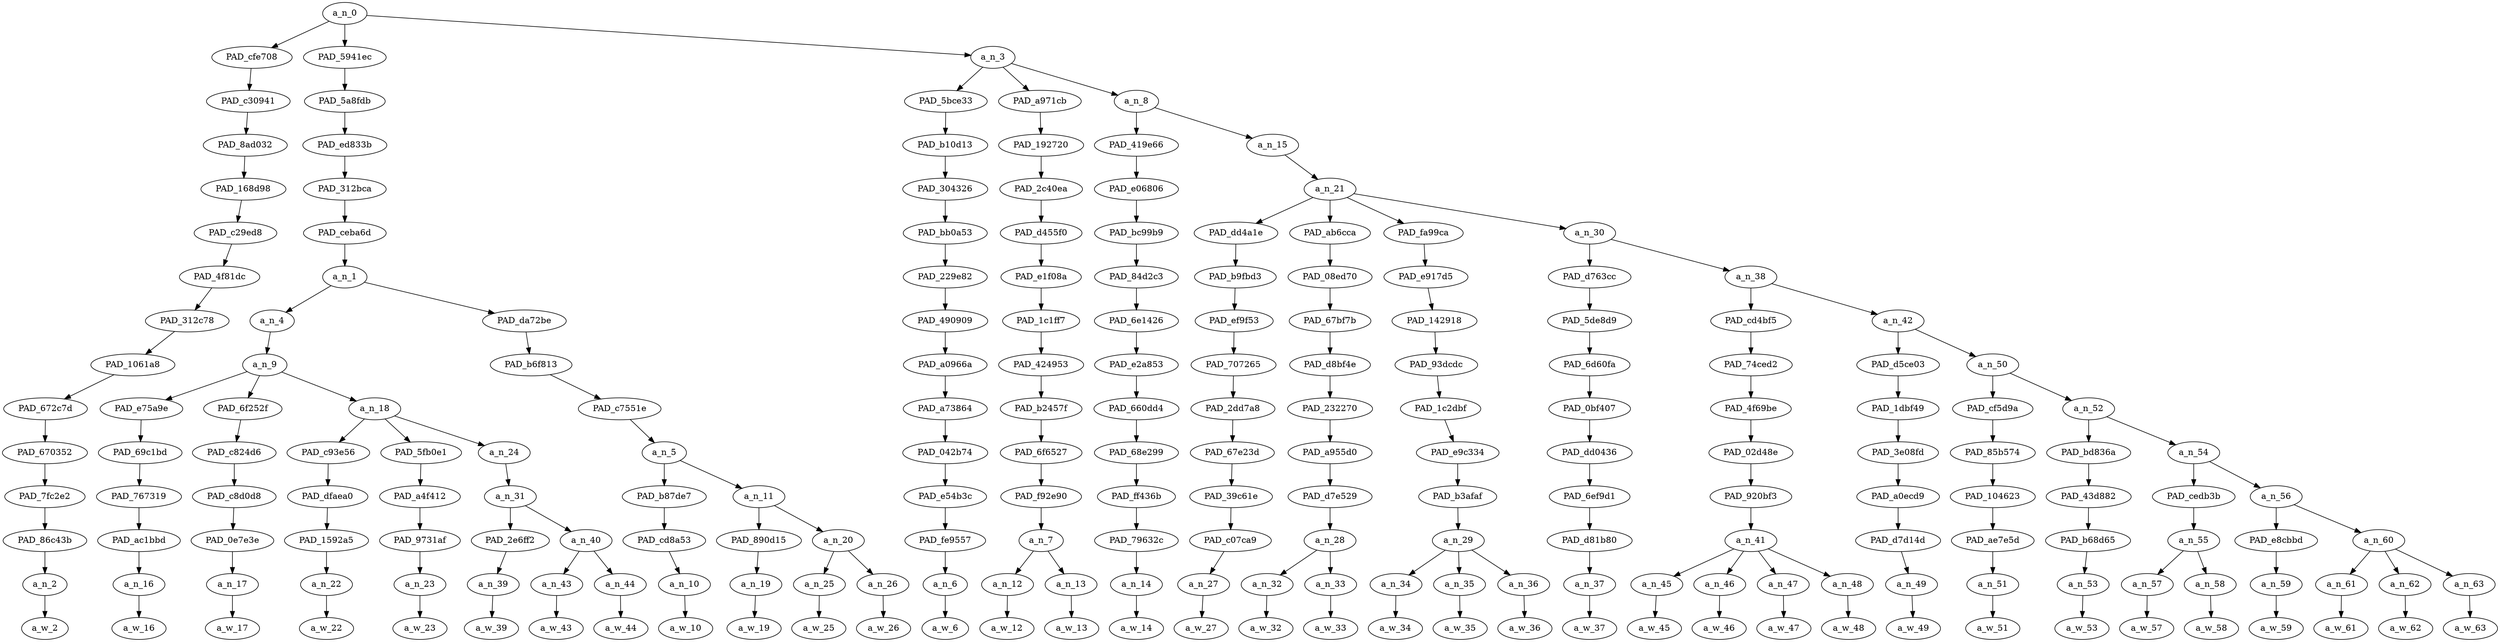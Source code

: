 strict digraph "" {
	a_n_0	[div_dir=1,
		index=0,
		level=14,
		pos="9.960394965277777,14!",
		text_span="[0, 1, 2, 3, 4, 5, 6, 7, 8, 9, 10, 11, 12, 13, 14, 15, 16, 17, 18, 19, 20, 21, 22, 23, 24, 25, 26, 27, 28, 29, 30, 31, 32, 33, 34, \
35]",
		value=1.00000001];
	PAD_cfe708	[div_dir=1,
		index=1,
		level=13,
		pos="11.0,13!",
		text_span="[11]",
		value=0.01516192];
	a_n_0 -> PAD_cfe708;
	PAD_5941ec	[div_dir=1,
		index=0,
		level=13,
		pos="4.645833333333333,13!",
		text_span="[0, 1, 2, 3, 4, 5, 6, 7, 8, 9, 10]",
		value=0.24867951];
	a_n_0 -> PAD_5941ec;
	a_n_3	[div_dir=1,
		index=2,
		level=13,
		pos="14.2353515625,13!",
		text_span="[12, 13, 14, 15, 16, 17, 18, 19, 20, 21, 22, 23, 24, 25, 26, 27, 28, 29, 30, 31, 32, 33, 34, 35]",
		value=0.73560274];
	a_n_0 -> a_n_3;
	PAD_c30941	[div_dir=1,
		index=1,
		level=12,
		pos="11.0,12!",
		text_span="[11]",
		value=0.01516192];
	PAD_cfe708 -> PAD_c30941;
	PAD_8ad032	[div_dir=1,
		index=1,
		level=11,
		pos="11.0,11!",
		text_span="[11]",
		value=0.01516192];
	PAD_c30941 -> PAD_8ad032;
	PAD_168d98	[div_dir=1,
		index=1,
		level=10,
		pos="11.0,10!",
		text_span="[11]",
		value=0.01516192];
	PAD_8ad032 -> PAD_168d98;
	PAD_c29ed8	[div_dir=1,
		index=1,
		level=9,
		pos="11.0,9!",
		text_span="[11]",
		value=0.01516192];
	PAD_168d98 -> PAD_c29ed8;
	PAD_4f81dc	[div_dir=1,
		index=1,
		level=8,
		pos="11.0,8!",
		text_span="[11]",
		value=0.01516192];
	PAD_c29ed8 -> PAD_4f81dc;
	PAD_312c78	[div_dir=1,
		index=2,
		level=7,
		pos="11.0,7!",
		text_span="[11]",
		value=0.01516192];
	PAD_4f81dc -> PAD_312c78;
	PAD_1061a8	[div_dir=1,
		index=2,
		level=6,
		pos="11.0,6!",
		text_span="[11]",
		value=0.01516192];
	PAD_312c78 -> PAD_1061a8;
	PAD_672c7d	[div_dir=1,
		index=4,
		level=5,
		pos="11.0,5!",
		text_span="[11]",
		value=0.01516192];
	PAD_1061a8 -> PAD_672c7d;
	PAD_670352	[div_dir=1,
		index=6,
		level=4,
		pos="11.0,4!",
		text_span="[11]",
		value=0.01516192];
	PAD_672c7d -> PAD_670352;
	PAD_7fc2e2	[div_dir=1,
		index=7,
		level=3,
		pos="11.0,3!",
		text_span="[11]",
		value=0.01516192];
	PAD_670352 -> PAD_7fc2e2;
	PAD_86c43b	[div_dir=1,
		index=9,
		level=2,
		pos="11.0,2!",
		text_span="[11]",
		value=0.01516192];
	PAD_7fc2e2 -> PAD_86c43b;
	a_n_2	[div_dir=1,
		index=11,
		level=1,
		pos="11.0,1!",
		text_span="[11]",
		value=0.01516192];
	PAD_86c43b -> a_n_2;
	a_w_2	[div_dir=0,
		index=11,
		level=0,
		pos="11,0!",
		text_span="[11]",
		value=we];
	a_n_2 -> a_w_2;
	PAD_5a8fdb	[div_dir=1,
		index=0,
		level=12,
		pos="4.645833333333333,12!",
		text_span="[0, 1, 2, 3, 4, 5, 6, 7, 8, 9, 10]",
		value=0.24867951];
	PAD_5941ec -> PAD_5a8fdb;
	PAD_ed833b	[div_dir=1,
		index=0,
		level=11,
		pos="4.645833333333333,11!",
		text_span="[0, 1, 2, 3, 4, 5, 6, 7, 8, 9, 10]",
		value=0.24867951];
	PAD_5a8fdb -> PAD_ed833b;
	PAD_312bca	[div_dir=1,
		index=0,
		level=10,
		pos="4.645833333333333,10!",
		text_span="[0, 1, 2, 3, 4, 5, 6, 7, 8, 9, 10]",
		value=0.24867951];
	PAD_ed833b -> PAD_312bca;
	PAD_ceba6d	[div_dir=1,
		index=0,
		level=9,
		pos="4.645833333333333,9!",
		text_span="[0, 1, 2, 3, 4, 5, 6, 7, 8, 9, 10]",
		value=0.24867951];
	PAD_312bca -> PAD_ceba6d;
	a_n_1	[div_dir=1,
		index=0,
		level=8,
		pos="4.645833333333333,8!",
		text_span="[0, 1, 2, 3, 4, 5, 6, 7, 8, 9, 10]",
		value=0.24867951];
	PAD_ceba6d -> a_n_1;
	a_n_4	[div_dir=1,
		index=0,
		level=7,
		pos="1.4166666666666667,7!",
		text_span="[0, 1, 2, 3, 4, 5, 6]",
		value=0.13239077];
	a_n_1 -> a_n_4;
	PAD_da72be	[div_dir=1,
		index=1,
		level=7,
		pos="7.875,7!",
		text_span="[7, 8, 9, 10]",
		value=0.11609792];
	a_n_1 -> PAD_da72be;
	a_n_9	[div_dir=1,
		index=0,
		level=6,
		pos="1.4166666666666667,6!",
		text_span="[0, 1, 2, 3, 4, 5, 6]",
		value=0.13220376];
	a_n_4 -> a_n_9;
	PAD_e75a9e	[div_dir=1,
		index=0,
		level=5,
		pos="0.0,5!",
		text_span="[0]",
		value=0.02013446];
	a_n_9 -> PAD_e75a9e;
	PAD_6f252f	[div_dir=-1,
		index=1,
		level=5,
		pos="1.0,5!",
		text_span="[1]",
		value=0.01583944];
	a_n_9 -> PAD_6f252f;
	a_n_18	[div_dir=1,
		index=2,
		level=5,
		pos="3.25,5!",
		text_span="[2, 3, 4, 5, 6]",
		value=0.09604285];
	a_n_9 -> a_n_18;
	PAD_69c1bd	[div_dir=1,
		index=0,
		level=4,
		pos="0.0,4!",
		text_span="[0]",
		value=0.02013446];
	PAD_e75a9e -> PAD_69c1bd;
	PAD_767319	[div_dir=1,
		index=0,
		level=3,
		pos="0.0,3!",
		text_span="[0]",
		value=0.02013446];
	PAD_69c1bd -> PAD_767319;
	PAD_ac1bbd	[div_dir=1,
		index=0,
		level=2,
		pos="0.0,2!",
		text_span="[0]",
		value=0.02013446];
	PAD_767319 -> PAD_ac1bbd;
	a_n_16	[div_dir=1,
		index=0,
		level=1,
		pos="0.0,1!",
		text_span="[0]",
		value=0.02013446];
	PAD_ac1bbd -> a_n_16;
	a_w_16	[div_dir=0,
		index=0,
		level=0,
		pos="0,0!",
		text_span="[0]",
		value=do];
	a_n_16 -> a_w_16;
	PAD_c824d6	[div_dir=-1,
		index=1,
		level=4,
		pos="1.0,4!",
		text_span="[1]",
		value=0.01583944];
	PAD_6f252f -> PAD_c824d6;
	PAD_c8d0d8	[div_dir=-1,
		index=1,
		level=3,
		pos="1.0,3!",
		text_span="[1]",
		value=0.01583944];
	PAD_c824d6 -> PAD_c8d0d8;
	PAD_0e7e3e	[div_dir=-1,
		index=1,
		level=2,
		pos="1.0,2!",
		text_span="[1]",
		value=0.01583944];
	PAD_c8d0d8 -> PAD_0e7e3e;
	a_n_17	[div_dir=-1,
		index=1,
		level=1,
		pos="1.0,1!",
		text_span="[1]",
		value=0.01583944];
	PAD_0e7e3e -> a_n_17;
	a_w_17	[div_dir=0,
		index=1,
		level=0,
		pos="1,0!",
		text_span="[1]",
		value=not];
	a_n_17 -> a_w_17;
	PAD_c93e56	[div_dir=1,
		index=2,
		level=4,
		pos="2.0,4!",
		text_span="[2]",
		value=0.01998690];
	a_n_18 -> PAD_c93e56;
	PAD_5fb0e1	[div_dir=1,
		index=3,
		level=4,
		pos="3.0,4!",
		text_span="[3]",
		value=0.02344380];
	a_n_18 -> PAD_5fb0e1;
	a_n_24	[div_dir=1,
		index=4,
		level=4,
		pos="4.75,4!",
		text_span="[4, 5, 6]",
		value=0.05246016];
	a_n_18 -> a_n_24;
	PAD_dfaea0	[div_dir=1,
		index=2,
		level=3,
		pos="2.0,3!",
		text_span="[2]",
		value=0.01998690];
	PAD_c93e56 -> PAD_dfaea0;
	PAD_1592a5	[div_dir=1,
		index=2,
		level=2,
		pos="2.0,2!",
		text_span="[2]",
		value=0.01998690];
	PAD_dfaea0 -> PAD_1592a5;
	a_n_22	[div_dir=1,
		index=2,
		level=1,
		pos="2.0,1!",
		text_span="[2]",
		value=0.01998690];
	PAD_1592a5 -> a_n_22;
	a_w_22	[div_dir=0,
		index=2,
		level=0,
		pos="2,0!",
		text_span="[2]",
		value=worry];
	a_n_22 -> a_w_22;
	PAD_a4f412	[div_dir=1,
		index=3,
		level=3,
		pos="3.0,3!",
		text_span="[3]",
		value=0.02344380];
	PAD_5fb0e1 -> PAD_a4f412;
	PAD_9731af	[div_dir=1,
		index=3,
		level=2,
		pos="3.0,2!",
		text_span="[3]",
		value=0.02344380];
	PAD_a4f412 -> PAD_9731af;
	a_n_23	[div_dir=1,
		index=3,
		level=1,
		pos="3.0,1!",
		text_span="[3]",
		value=0.02344380];
	PAD_9731af -> a_n_23;
	a_w_23	[div_dir=0,
		index=3,
		level=0,
		pos="3,0!",
		text_span="[3]",
		value=uk];
	a_n_23 -> a_w_23;
	a_n_31	[div_dir=1,
		index=4,
		level=3,
		pos="4.75,3!",
		text_span="[4, 5, 6]",
		value=0.05240372];
	a_n_24 -> a_n_31;
	PAD_2e6ff2	[div_dir=1,
		index=4,
		level=2,
		pos="4.0,2!",
		text_span="[4]",
		value=0.01744494];
	a_n_31 -> PAD_2e6ff2;
	a_n_40	[div_dir=1,
		index=5,
		level=2,
		pos="5.5,2!",
		text_span="[5, 6]",
		value=0.03490234];
	a_n_31 -> a_n_40;
	a_n_39	[div_dir=1,
		index=4,
		level=1,
		pos="4.0,1!",
		text_span="[4]",
		value=0.01744494];
	PAD_2e6ff2 -> a_n_39;
	a_w_39	[div_dir=0,
		index=4,
		level=0,
		pos="4,0!",
		text_span="[4]",
		value=you];
	a_n_39 -> a_w_39;
	a_n_43	[div_dir=-1,
		index=5,
		level=1,
		pos="5.0,1!",
		text_span="[5]",
		value=0.01825889];
	a_n_40 -> a_n_43;
	a_n_44	[div_dir=1,
		index=6,
		level=1,
		pos="6.0,1!",
		text_span="[6]",
		value=0.01663163];
	a_n_40 -> a_n_44;
	a_w_43	[div_dir=0,
		index=5,
		level=0,
		pos="5,0!",
		text_span="[5]",
		value=worked];
	a_n_43 -> a_w_43;
	a_w_44	[div_dir=0,
		index=6,
		level=0,
		pos="6,0!",
		text_span="[6]",
		value=hard];
	a_n_44 -> a_w_44;
	PAD_b6f813	[div_dir=1,
		index=1,
		level=6,
		pos="7.875,6!",
		text_span="[7, 8, 9, 10]",
		value=0.11609792];
	PAD_da72be -> PAD_b6f813;
	PAD_c7551e	[div_dir=1,
		index=3,
		level=5,
		pos="7.875,5!",
		text_span="[7, 8, 9, 10]",
		value=0.11609792];
	PAD_b6f813 -> PAD_c7551e;
	a_n_5	[div_dir=1,
		index=5,
		level=4,
		pos="7.875,4!",
		text_span="[7, 8, 9, 10]",
		value=0.11609792];
	PAD_c7551e -> a_n_5;
	PAD_b87de7	[div_dir=-1,
		index=5,
		level=3,
		pos="7.0,3!",
		text_span="[7]",
		value=0.01549844];
	a_n_5 -> PAD_b87de7;
	a_n_11	[div_dir=1,
		index=6,
		level=3,
		pos="8.75,3!",
		text_span="[8, 9, 10]",
		value=0.10051988];
	a_n_5 -> a_n_11;
	PAD_cd8a53	[div_dir=-1,
		index=6,
		level=2,
		pos="7.0,2!",
		text_span="[7]",
		value=0.01549844];
	PAD_b87de7 -> PAD_cd8a53;
	a_n_10	[div_dir=-1,
		index=7,
		level=1,
		pos="7.0,1!",
		text_span="[7]",
		value=0.01549844];
	PAD_cd8a53 -> a_n_10;
	a_w_10	[div_dir=0,
		index=7,
		level=0,
		pos="7,0!",
		text_span="[7]",
		value=cannot];
	a_n_10 -> a_w_10;
	PAD_890d15	[div_dir=1,
		index=7,
		level=2,
		pos="8.0,2!",
		text_span="[8]",
		value=0.01685173];
	a_n_11 -> PAD_890d15;
	a_n_20	[div_dir=1,
		index=8,
		level=2,
		pos="9.5,2!",
		text_span="[9, 10]",
		value=0.08355822];
	a_n_11 -> a_n_20;
	a_n_19	[div_dir=1,
		index=8,
		level=1,
		pos="8.0,1!",
		text_span="[8]",
		value=0.01685173];
	PAD_890d15 -> a_n_19;
	a_w_19	[div_dir=0,
		index=8,
		level=0,
		pos="8,0!",
		text_span="[8]",
		value=afford];
	a_n_19 -> a_w_19;
	a_n_25	[div_dir=1,
		index=9,
		level=1,
		pos="9.0,1!",
		text_span="[9]",
		value=0.06178222];
	a_n_20 -> a_n_25;
	a_n_26	[div_dir=1,
		index=10,
		level=1,
		pos="10.0,1!",
		text_span="[10]",
		value=0.02167980];
	a_n_20 -> a_n_26;
	a_w_25	[div_dir=0,
		index=9,
		level=0,
		pos="9,0!",
		text_span="[9]",
		value=carehome];
	a_n_25 -> a_w_25;
	a_w_26	[div_dir=0,
		index=10,
		level=0,
		pos="10,0!",
		text_span="[10]",
		value=fees];
	a_n_26 -> a_w_26;
	PAD_5bce33	[div_dir=1,
		index=2,
		level=12,
		pos="12.0,12!",
		text_span="[12]",
		value=0.01462124];
	a_n_3 -> PAD_5bce33;
	PAD_a971cb	[div_dir=1,
		index=3,
		level=12,
		pos="13.5,12!",
		text_span="[13, 14]",
		value=0.03776766];
	a_n_3 -> PAD_a971cb;
	a_n_8	[div_dir=1,
		index=4,
		level=12,
		pos="17.2060546875,12!",
		text_span="[15, 16, 17, 18, 19, 20, 21, 22, 23, 24, 25, 26, 27, 28, 29, 30, 31, 32, 33, 34, 35]",
		value=0.68267706];
	a_n_3 -> a_n_8;
	PAD_b10d13	[div_dir=1,
		index=2,
		level=11,
		pos="12.0,11!",
		text_span="[12]",
		value=0.01462124];
	PAD_5bce33 -> PAD_b10d13;
	PAD_304326	[div_dir=1,
		index=2,
		level=10,
		pos="12.0,10!",
		text_span="[12]",
		value=0.01462124];
	PAD_b10d13 -> PAD_304326;
	PAD_bb0a53	[div_dir=1,
		index=2,
		level=9,
		pos="12.0,9!",
		text_span="[12]",
		value=0.01462124];
	PAD_304326 -> PAD_bb0a53;
	PAD_229e82	[div_dir=1,
		index=2,
		level=8,
		pos="12.0,8!",
		text_span="[12]",
		value=0.01462124];
	PAD_bb0a53 -> PAD_229e82;
	PAD_490909	[div_dir=1,
		index=3,
		level=7,
		pos="12.0,7!",
		text_span="[12]",
		value=0.01462124];
	PAD_229e82 -> PAD_490909;
	PAD_a0966a	[div_dir=1,
		index=3,
		level=6,
		pos="12.0,6!",
		text_span="[12]",
		value=0.01462124];
	PAD_490909 -> PAD_a0966a;
	PAD_a73864	[div_dir=1,
		index=5,
		level=5,
		pos="12.0,5!",
		text_span="[12]",
		value=0.01462124];
	PAD_a0966a -> PAD_a73864;
	PAD_042b74	[div_dir=1,
		index=7,
		level=4,
		pos="12.0,4!",
		text_span="[12]",
		value=0.01462124];
	PAD_a73864 -> PAD_042b74;
	PAD_e54b3c	[div_dir=1,
		index=8,
		level=3,
		pos="12.0,3!",
		text_span="[12]",
		value=0.01462124];
	PAD_042b74 -> PAD_e54b3c;
	PAD_fe9557	[div_dir=1,
		index=10,
		level=2,
		pos="12.0,2!",
		text_span="[12]",
		value=0.01462124];
	PAD_e54b3c -> PAD_fe9557;
	a_n_6	[div_dir=1,
		index=12,
		level=1,
		pos="12.0,1!",
		text_span="[12]",
		value=0.01462124];
	PAD_fe9557 -> a_n_6;
	a_w_6	[div_dir=0,
		index=12,
		level=0,
		pos="12,0!",
		text_span="[12]",
		value=take];
	a_n_6 -> a_w_6;
	PAD_192720	[div_dir=1,
		index=3,
		level=11,
		pos="13.5,11!",
		text_span="[13, 14]",
		value=0.03776766];
	PAD_a971cb -> PAD_192720;
	PAD_2c40ea	[div_dir=1,
		index=3,
		level=10,
		pos="13.5,10!",
		text_span="[13, 14]",
		value=0.03776766];
	PAD_192720 -> PAD_2c40ea;
	PAD_d455f0	[div_dir=1,
		index=3,
		level=9,
		pos="13.5,9!",
		text_span="[13, 14]",
		value=0.03776766];
	PAD_2c40ea -> PAD_d455f0;
	PAD_e1f08a	[div_dir=1,
		index=3,
		level=8,
		pos="13.5,8!",
		text_span="[13, 14]",
		value=0.03776766];
	PAD_d455f0 -> PAD_e1f08a;
	PAD_1c1ff7	[div_dir=1,
		index=4,
		level=7,
		pos="13.5,7!",
		text_span="[13, 14]",
		value=0.03776766];
	PAD_e1f08a -> PAD_1c1ff7;
	PAD_424953	[div_dir=1,
		index=4,
		level=6,
		pos="13.5,6!",
		text_span="[13, 14]",
		value=0.03776766];
	PAD_1c1ff7 -> PAD_424953;
	PAD_b2457f	[div_dir=1,
		index=6,
		level=5,
		pos="13.5,5!",
		text_span="[13, 14]",
		value=0.03776766];
	PAD_424953 -> PAD_b2457f;
	PAD_6f6527	[div_dir=1,
		index=8,
		level=4,
		pos="13.5,4!",
		text_span="[13, 14]",
		value=0.03776766];
	PAD_b2457f -> PAD_6f6527;
	PAD_f92e90	[div_dir=1,
		index=9,
		level=3,
		pos="13.5,3!",
		text_span="[13, 14]",
		value=0.03776766];
	PAD_6f6527 -> PAD_f92e90;
	a_n_7	[div_dir=1,
		index=11,
		level=2,
		pos="13.5,2!",
		text_span="[13, 14]",
		value=0.03776766];
	PAD_f92e90 -> a_n_7;
	a_n_12	[div_dir=1,
		index=13,
		level=1,
		pos="13.0,1!",
		text_span="[13]",
		value=0.01543331];
	a_n_7 -> a_n_12;
	a_n_13	[div_dir=1,
		index=14,
		level=1,
		pos="14.0,1!",
		text_span="[14]",
		value=0.02227560];
	a_n_7 -> a_n_13;
	a_w_12	[div_dir=0,
		index=13,
		level=0,
		pos="13,0!",
		text_span="[13]",
		value=your];
	a_n_12 -> a_w_12;
	a_w_13	[div_dir=0,
		index=14,
		level=0,
		pos="14,0!",
		text_span="[14]",
		value=house];
	a_n_13 -> a_w_13;
	PAD_419e66	[div_dir=1,
		index=4,
		level=11,
		pos="15.0,11!",
		text_span="[15]",
		value=0.01765181];
	a_n_8 -> PAD_419e66;
	a_n_15	[div_dir=1,
		index=5,
		level=11,
		pos="19.412109375,11!",
		text_span="[16, 17, 18, 19, 20, 21, 22, 23, 24, 25, 26, 27, 28, 29, 30, 31, 32, 33, 34, 35]",
		value=0.66448124];
	a_n_8 -> a_n_15;
	PAD_e06806	[div_dir=1,
		index=4,
		level=10,
		pos="15.0,10!",
		text_span="[15]",
		value=0.01765181];
	PAD_419e66 -> PAD_e06806;
	PAD_bc99b9	[div_dir=1,
		index=4,
		level=9,
		pos="15.0,9!",
		text_span="[15]",
		value=0.01765181];
	PAD_e06806 -> PAD_bc99b9;
	PAD_84d2c3	[div_dir=1,
		index=4,
		level=8,
		pos="15.0,8!",
		text_span="[15]",
		value=0.01765181];
	PAD_bc99b9 -> PAD_84d2c3;
	PAD_6e1426	[div_dir=1,
		index=5,
		level=7,
		pos="15.0,7!",
		text_span="[15]",
		value=0.01765181];
	PAD_84d2c3 -> PAD_6e1426;
	PAD_e2a853	[div_dir=1,
		index=5,
		level=6,
		pos="15.0,6!",
		text_span="[15]",
		value=0.01765181];
	PAD_6e1426 -> PAD_e2a853;
	PAD_660dd4	[div_dir=1,
		index=7,
		level=5,
		pos="15.0,5!",
		text_span="[15]",
		value=0.01765181];
	PAD_e2a853 -> PAD_660dd4;
	PAD_68e299	[div_dir=1,
		index=9,
		level=4,
		pos="15.0,4!",
		text_span="[15]",
		value=0.01765181];
	PAD_660dd4 -> PAD_68e299;
	PAD_ff436b	[div_dir=1,
		index=10,
		level=3,
		pos="15.0,3!",
		text_span="[15]",
		value=0.01765181];
	PAD_68e299 -> PAD_ff436b;
	PAD_79632c	[div_dir=1,
		index=12,
		level=2,
		pos="15.0,2!",
		text_span="[15]",
		value=0.01765181];
	PAD_ff436b -> PAD_79632c;
	a_n_14	[div_dir=1,
		index=15,
		level=1,
		pos="15.0,1!",
		text_span="[15]",
		value=0.01765181];
	PAD_79632c -> a_n_14;
	a_w_14	[div_dir=0,
		index=15,
		level=0,
		pos="15,0!",
		text_span="[15]",
		value=oh];
	a_n_14 -> a_w_14;
	a_n_21	[div_dir=1,
		index=5,
		level=10,
		pos="19.412109375,10!",
		text_span="[16, 17, 18, 19, 20, 21, 22, 23, 24, 25, 26, 27, 28, 29, 30, 31, 32, 33, 34, 35]",
		value=0.66392808];
	a_n_15 -> a_n_21;
	PAD_dd4a1e	[div_dir=1,
		index=5,
		level=9,
		pos="16.0,9!",
		text_span="[16]",
		value=0.01805106];
	a_n_21 -> PAD_dd4a1e;
	PAD_ab6cca	[div_dir=-1,
		index=6,
		level=9,
		pos="17.5,9!",
		text_span="[17, 18]",
		value=0.03969747];
	a_n_21 -> PAD_ab6cca;
	PAD_fa99ca	[div_dir=1,
		index=7,
		level=9,
		pos="20.0,9!",
		text_span="[19, 20, 21]",
		value=0.28974727];
	a_n_21 -> PAD_fa99ca;
	a_n_30	[div_dir=1,
		index=8,
		level=9,
		pos="24.1484375,9!",
		text_span="[22, 23, 24, 25, 26, 27, 28, 29, 30, 31, 32, 33, 34, 35]",
		value=0.31587911];
	a_n_21 -> a_n_30;
	PAD_b9fbd3	[div_dir=1,
		index=5,
		level=8,
		pos="16.0,8!",
		text_span="[16]",
		value=0.01805106];
	PAD_dd4a1e -> PAD_b9fbd3;
	PAD_ef9f53	[div_dir=1,
		index=6,
		level=7,
		pos="16.0,7!",
		text_span="[16]",
		value=0.01805106];
	PAD_b9fbd3 -> PAD_ef9f53;
	PAD_707265	[div_dir=1,
		index=6,
		level=6,
		pos="16.0,6!",
		text_span="[16]",
		value=0.01805106];
	PAD_ef9f53 -> PAD_707265;
	PAD_2dd7a8	[div_dir=1,
		index=8,
		level=5,
		pos="16.0,5!",
		text_span="[16]",
		value=0.01805106];
	PAD_707265 -> PAD_2dd7a8;
	PAD_67e23d	[div_dir=1,
		index=10,
		level=4,
		pos="16.0,4!",
		text_span="[16]",
		value=0.01805106];
	PAD_2dd7a8 -> PAD_67e23d;
	PAD_39c61e	[div_dir=1,
		index=11,
		level=3,
		pos="16.0,3!",
		text_span="[16]",
		value=0.01805106];
	PAD_67e23d -> PAD_39c61e;
	PAD_c07ca9	[div_dir=1,
		index=13,
		level=2,
		pos="16.0,2!",
		text_span="[16]",
		value=0.01805106];
	PAD_39c61e -> PAD_c07ca9;
	a_n_27	[div_dir=1,
		index=16,
		level=1,
		pos="16.0,1!",
		text_span="[16]",
		value=0.01805106];
	PAD_c07ca9 -> a_n_27;
	a_w_27	[div_dir=0,
		index=16,
		level=0,
		pos="16,0!",
		text_span="[16]",
		value=look];
	a_n_27 -> a_w_27;
	PAD_08ed70	[div_dir=-1,
		index=6,
		level=8,
		pos="17.5,8!",
		text_span="[17, 18]",
		value=0.03969747];
	PAD_ab6cca -> PAD_08ed70;
	PAD_67bf7b	[div_dir=-1,
		index=7,
		level=7,
		pos="17.5,7!",
		text_span="[17, 18]",
		value=0.03969747];
	PAD_08ed70 -> PAD_67bf7b;
	PAD_d8bf4e	[div_dir=-1,
		index=7,
		level=6,
		pos="17.5,6!",
		text_span="[17, 18]",
		value=0.03969747];
	PAD_67bf7b -> PAD_d8bf4e;
	PAD_232270	[div_dir=-1,
		index=9,
		level=5,
		pos="17.5,5!",
		text_span="[17, 18]",
		value=0.03969747];
	PAD_d8bf4e -> PAD_232270;
	PAD_a955d0	[div_dir=-1,
		index=11,
		level=4,
		pos="17.5,4!",
		text_span="[17, 18]",
		value=0.03969747];
	PAD_232270 -> PAD_a955d0;
	PAD_d7e529	[div_dir=-1,
		index=12,
		level=3,
		pos="17.5,3!",
		text_span="[17, 18]",
		value=0.03969747];
	PAD_a955d0 -> PAD_d7e529;
	a_n_28	[div_dir=-1,
		index=14,
		level=2,
		pos="17.5,2!",
		text_span="[17, 18]",
		value=0.03969747];
	PAD_d7e529 -> a_n_28;
	a_n_32	[div_dir=-1,
		index=17,
		level=1,
		pos="17.0,1!",
		text_span="[17]",
		value=0.01720103];
	a_n_28 -> a_n_32;
	a_n_33	[div_dir=-1,
		index=18,
		level=1,
		pos="18.0,1!",
		text_span="[18]",
		value=0.02246225];
	a_n_28 -> a_n_33;
	a_w_32	[div_dir=0,
		index=17,
		level=0,
		pos="17,0!",
		text_span="[17]",
		value=in];
	a_n_32 -> a_w_32;
	a_w_33	[div_dir=0,
		index=18,
		level=0,
		pos="18,0!",
		text_span="[18]",
		value=london];
	a_n_33 -> a_w_33;
	PAD_e917d5	[div_dir=1,
		index=7,
		level=8,
		pos="20.0,8!",
		text_span="[19, 20, 21]",
		value=0.28974727];
	PAD_fa99ca -> PAD_e917d5;
	PAD_142918	[div_dir=1,
		index=8,
		level=7,
		pos="20.0,7!",
		text_span="[19, 20, 21]",
		value=0.28974727];
	PAD_e917d5 -> PAD_142918;
	PAD_93dcdc	[div_dir=1,
		index=8,
		level=6,
		pos="20.0,6!",
		text_span="[19, 20, 21]",
		value=0.28974727];
	PAD_142918 -> PAD_93dcdc;
	PAD_1c2dbf	[div_dir=1,
		index=10,
		level=5,
		pos="20.0,5!",
		text_span="[19, 20, 21]",
		value=0.28974727];
	PAD_93dcdc -> PAD_1c2dbf;
	PAD_e9c334	[div_dir=1,
		index=12,
		level=4,
		pos="20.0,4!",
		text_span="[19, 20, 21]",
		value=0.28974727];
	PAD_1c2dbf -> PAD_e9c334;
	PAD_b3afaf	[div_dir=1,
		index=13,
		level=3,
		pos="20.0,3!",
		text_span="[19, 20, 21]",
		value=0.28974727];
	PAD_e9c334 -> PAD_b3afaf;
	a_n_29	[div_dir=1,
		index=15,
		level=2,
		pos="20.0,2!",
		text_span="[19, 20, 21]",
		value=0.28974727];
	PAD_b3afaf -> a_n_29;
	a_n_34	[div_dir=1,
		index=19,
		level=1,
		pos="19.0,1!",
		text_span="[19]",
		value=0.02688348];
	a_n_29 -> a_n_34;
	a_n_35	[div_dir=1,
		index=20,
		level=1,
		pos="20.0,1!",
		text_span="[20]",
		value=0.23067607];
	a_n_29 -> a_n_35;
	a_n_36	[div_dir=1,
		index=21,
		level=1,
		pos="21.0,1!",
		text_span="[21]",
		value=0.03131378];
	a_n_29 -> a_n_36;
	a_w_34	[div_dir=0,
		index=19,
		level=0,
		pos="19,0!",
		text_span="[19]",
		value=another];
	a_n_34 -> a_w_34;
	a_w_35	[div_dir=0,
		index=20,
		level=0,
		pos="20,0!",
		text_span="[20]",
		value=muzzie];
	a_n_35 -> a_w_35;
	a_w_36	[div_dir=0,
		index=21,
		level=0,
		pos="21,0!",
		text_span="[21]",
		value=family];
	a_n_36 -> a_w_36;
	PAD_d763cc	[div_dir=-1,
		index=8,
		level=8,
		pos="22.0,8!",
		text_span="[22]",
		value=0.01854055];
	a_n_30 -> PAD_d763cc;
	a_n_38	[div_dir=1,
		index=9,
		level=8,
		pos="26.296875,8!",
		text_span="[23, 24, 25, 26, 27, 28, 29, 30, 31, 32, 33, 34, 35]",
		value=0.29716642];
	a_n_30 -> a_n_38;
	PAD_5de8d9	[div_dir=-1,
		index=9,
		level=7,
		pos="22.0,7!",
		text_span="[22]",
		value=0.01854055];
	PAD_d763cc -> PAD_5de8d9;
	PAD_6d60fa	[div_dir=-1,
		index=9,
		level=6,
		pos="22.0,6!",
		text_span="[22]",
		value=0.01854055];
	PAD_5de8d9 -> PAD_6d60fa;
	PAD_0bf407	[div_dir=-1,
		index=11,
		level=5,
		pos="22.0,5!",
		text_span="[22]",
		value=0.01854055];
	PAD_6d60fa -> PAD_0bf407;
	PAD_dd0436	[div_dir=-1,
		index=13,
		level=4,
		pos="22.0,4!",
		text_span="[22]",
		value=0.01854055];
	PAD_0bf407 -> PAD_dd0436;
	PAD_6ef9d1	[div_dir=-1,
		index=14,
		level=3,
		pos="22.0,3!",
		text_span="[22]",
		value=0.01854055];
	PAD_dd0436 -> PAD_6ef9d1;
	PAD_d81b80	[div_dir=-1,
		index=16,
		level=2,
		pos="22.0,2!",
		text_span="[22]",
		value=0.01854055];
	PAD_6ef9d1 -> PAD_d81b80;
	a_n_37	[div_dir=-1,
		index=22,
		level=1,
		pos="22.0,1!",
		text_span="[22]",
		value=0.01854055];
	PAD_d81b80 -> a_n_37;
	a_w_37	[div_dir=0,
		index=22,
		level=0,
		pos="22,0!",
		text_span="[22]",
		value=in1];
	a_n_37 -> a_w_37;
	PAD_cd4bf5	[div_dir=1,
		index=10,
		level=7,
		pos="24.5,7!",
		text_span="[23, 24, 25, 26]",
		value=0.07490560];
	a_n_38 -> PAD_cd4bf5;
	a_n_42	[div_dir=1,
		index=11,
		level=7,
		pos="28.09375,7!",
		text_span="[27, 28, 29, 30, 31, 32, 33, 34, 35]",
		value=0.22207775];
	a_n_38 -> a_n_42;
	PAD_74ced2	[div_dir=1,
		index=10,
		level=6,
		pos="24.5,6!",
		text_span="[23, 24, 25, 26]",
		value=0.07490560];
	PAD_cd4bf5 -> PAD_74ced2;
	PAD_4f69be	[div_dir=1,
		index=12,
		level=5,
		pos="24.5,5!",
		text_span="[23, 24, 25, 26]",
		value=0.07490560];
	PAD_74ced2 -> PAD_4f69be;
	PAD_02d48e	[div_dir=1,
		index=14,
		level=4,
		pos="24.5,4!",
		text_span="[23, 24, 25, 26]",
		value=0.07490560];
	PAD_4f69be -> PAD_02d48e;
	PAD_920bf3	[div_dir=1,
		index=15,
		level=3,
		pos="24.5,3!",
		text_span="[23, 24, 25, 26]",
		value=0.07490560];
	PAD_02d48e -> PAD_920bf3;
	a_n_41	[div_dir=1,
		index=17,
		level=2,
		pos="24.5,2!",
		text_span="[23, 24, 25, 26]",
		value=0.07490560];
	PAD_920bf3 -> a_n_41;
	a_n_45	[div_dir=1,
		index=23,
		level=1,
		pos="23.0,1!",
		text_span="[23]",
		value=0.01613979];
	a_n_41 -> a_n_45;
	a_n_46	[div_dir=1,
		index=24,
		level=1,
		pos="24.0,1!",
		text_span="[24]",
		value=0.01842602];
	a_n_41 -> a_n_46;
	a_n_47	[div_dir=1,
		index=25,
		level=1,
		pos="25.0,1!",
		text_span="[25]",
		value=0.02270436];
	a_n_41 -> a_n_47;
	a_n_48	[div_dir=-1,
		index=26,
		level=1,
		pos="26.0,1!",
		text_span="[26]",
		value=0.01755330];
	a_n_41 -> a_n_48;
	a_w_45	[div_dir=0,
		index=23,
		level=0,
		pos="23,0!",
		text_span="[23]",
		value=a];
	a_n_45 -> a_w_45;
	a_w_46	[div_dir=0,
		index=24,
		level=0,
		pos="24,0!",
		text_span="[24]",
		value=nice];
	a_n_46 -> a_w_46;
	a_w_47	[div_dir=0,
		index=25,
		level=0,
		pos="25,0!",
		text_span="[25]",
		value=flat];
	a_n_47 -> a_w_47;
	a_w_48	[div_dir=0,
		index=26,
		level=0,
		pos="26,0!",
		text_span="[26]",
		value=good];
	a_n_48 -> a_w_48;
	PAD_d5ce03	[div_dir=1,
		index=11,
		level=6,
		pos="27.0,6!",
		text_span="[27]",
		value=0.01600255];
	a_n_42 -> PAD_d5ce03;
	a_n_50	[div_dir=1,
		index=12,
		level=6,
		pos="29.1875,6!",
		text_span="[28, 29, 30, 31, 32, 33, 34, 35]",
		value=0.20591042];
	a_n_42 -> a_n_50;
	PAD_1dbf49	[div_dir=1,
		index=13,
		level=5,
		pos="27.0,5!",
		text_span="[27]",
		value=0.01600255];
	PAD_d5ce03 -> PAD_1dbf49;
	PAD_3e08fd	[div_dir=1,
		index=15,
		level=4,
		pos="27.0,4!",
		text_span="[27]",
		value=0.01600255];
	PAD_1dbf49 -> PAD_3e08fd;
	PAD_a0ecd9	[div_dir=1,
		index=16,
		level=3,
		pos="27.0,3!",
		text_span="[27]",
		value=0.01600255];
	PAD_3e08fd -> PAD_a0ecd9;
	PAD_d7d14d	[div_dir=1,
		index=18,
		level=2,
		pos="27.0,2!",
		text_span="[27]",
		value=0.01600255];
	PAD_a0ecd9 -> PAD_d7d14d;
	a_n_49	[div_dir=1,
		index=27,
		level=1,
		pos="27.0,1!",
		text_span="[27]",
		value=0.01600255];
	PAD_d7d14d -> a_n_49;
	a_w_49	[div_dir=0,
		index=27,
		level=0,
		pos="27,0!",
		text_span="[27]",
		value=on];
	a_n_49 -> a_w_49;
	PAD_cf5d9a	[div_dir=1,
		index=14,
		level=5,
		pos="28.0,5!",
		text_span="[28]",
		value=0.01888118];
	a_n_50 -> PAD_cf5d9a;
	a_n_52	[div_dir=1,
		index=15,
		level=5,
		pos="30.375,5!",
		text_span="[29, 30, 31, 32, 33, 34, 35]",
		value=0.18686757];
	a_n_50 -> a_n_52;
	PAD_85b574	[div_dir=1,
		index=16,
		level=4,
		pos="28.0,4!",
		text_span="[28]",
		value=0.01888118];
	PAD_cf5d9a -> PAD_85b574;
	PAD_104623	[div_dir=1,
		index=17,
		level=3,
		pos="28.0,3!",
		text_span="[28]",
		value=0.01888118];
	PAD_85b574 -> PAD_104623;
	PAD_ae7e5d	[div_dir=1,
		index=19,
		level=2,
		pos="28.0,2!",
		text_span="[28]",
		value=0.01888118];
	PAD_104623 -> PAD_ae7e5d;
	a_n_51	[div_dir=1,
		index=28,
		level=1,
		pos="28.0,1!",
		text_span="[28]",
		value=0.01888118];
	PAD_ae7e5d -> a_n_51;
	a_w_51	[div_dir=0,
		index=28,
		level=0,
		pos="28,0!",
		text_span="[28]",
		value=you1];
	a_n_51 -> a_w_51;
	PAD_bd836a	[div_dir=-1,
		index=17,
		level=4,
		pos="29.0,4!",
		text_span="[29]",
		value=0.01975056];
	a_n_52 -> PAD_bd836a;
	a_n_54	[div_dir=1,
		index=18,
		level=4,
		pos="31.75,4!",
		text_span="[30, 31, 32, 33, 34, 35]",
		value=0.16701683];
	a_n_52 -> a_n_54;
	PAD_43d882	[div_dir=-1,
		index=18,
		level=3,
		pos="29.0,3!",
		text_span="[29]",
		value=0.01975056];
	PAD_bd836a -> PAD_43d882;
	PAD_b68d65	[div_dir=-1,
		index=20,
		level=2,
		pos="29.0,2!",
		text_span="[29]",
		value=0.01975056];
	PAD_43d882 -> PAD_b68d65;
	a_n_53	[div_dir=-1,
		index=29,
		level=1,
		pos="29.0,1!",
		text_span="[29]",
		value=0.01975056];
	PAD_b68d65 -> a_n_53;
	a_w_53	[div_dir=0,
		index=29,
		level=0,
		pos="29,0!",
		text_span="[29]",
		value=where];
	a_n_53 -> a_w_53;
	PAD_cedb3b	[div_dir=1,
		index=19,
		level=3,
		pos="30.5,3!",
		text_span="[30, 31]",
		value=0.05379378];
	a_n_54 -> PAD_cedb3b;
	a_n_56	[div_dir=1,
		index=20,
		level=3,
		pos="33.0,3!",
		text_span="[32, 33, 34, 35]",
		value=0.11308423];
	a_n_54 -> a_n_56;
	a_n_55	[div_dir=1,
		index=21,
		level=2,
		pos="30.5,2!",
		text_span="[30, 31]",
		value=0.05379378];
	PAD_cedb3b -> a_n_55;
	a_n_57	[div_dir=1,
		index=30,
		level=1,
		pos="30.0,1!",
		text_span="[30]",
		value=0.02202242];
	a_n_55 -> a_n_57;
	a_n_58	[div_dir=1,
		index=31,
		level=1,
		pos="31.0,1!",
		text_span="[31]",
		value=0.03163959];
	a_n_55 -> a_n_58;
	a_w_57	[div_dir=0,
		index=30,
		level=0,
		pos="30,0!",
		text_span="[30]",
		value=the];
	a_n_57 -> a_w_57;
	a_w_58	[div_dir=0,
		index=31,
		level=0,
		pos="31,0!",
		text_span="[31]",
		value=tex];
	a_n_58 -> a_w_58;
	PAD_e8cbbd	[div_dir=-1,
		index=22,
		level=2,
		pos="32.0,2!",
		text_span="[32]",
		value=0.01855274];
	a_n_56 -> PAD_e8cbbd;
	a_n_60	[div_dir=1,
		index=23,
		level=2,
		pos="34.0,2!",
		text_span="[33, 34, 35]",
		value=0.09445062];
	a_n_56 -> a_n_60;
	a_n_59	[div_dir=-1,
		index=32,
		level=1,
		pos="32.0,1!",
		text_span="[32]",
		value=0.01855274];
	PAD_e8cbbd -> a_n_59;
	a_w_59	[div_dir=0,
		index=32,
		level=0,
		pos="32,0!",
		text_span="[32]",
		value=goes];
	a_n_59 -> a_w_59;
	a_n_61	[div_dir=1,
		index=33,
		level=1,
		pos="33.0,1!",
		text_span="[33]",
		value=0.02298364];
	a_n_60 -> a_n_61;
	a_n_62	[div_dir=-1,
		index=34,
		level=1,
		pos="34.0,1!",
		text_span="[34]",
		value=0.01907522];
	a_n_60 -> a_n_62;
	a_n_63	[div_dir=1,
		index=35,
		level=1,
		pos="35.0,1!",
		text_span="[35]",
		value=0.05227410];
	a_n_60 -> a_n_63;
	a_w_61	[div_dir=0,
		index=33,
		level=0,
		pos="33,0!",
		text_span="[33]",
		value=its];
	a_n_61 -> a_w_61;
	a_w_62	[div_dir=0,
		index=34,
		level=0,
		pos="34,0!",
		text_span="[34]",
		value=a1];
	a_n_62 -> a_w_62;
	a_w_63	[div_dir=0,
		index=35,
		level=0,
		pos="35,0!",
		text_span="[35]",
		value=shocker];
	a_n_63 -> a_w_63;
}
